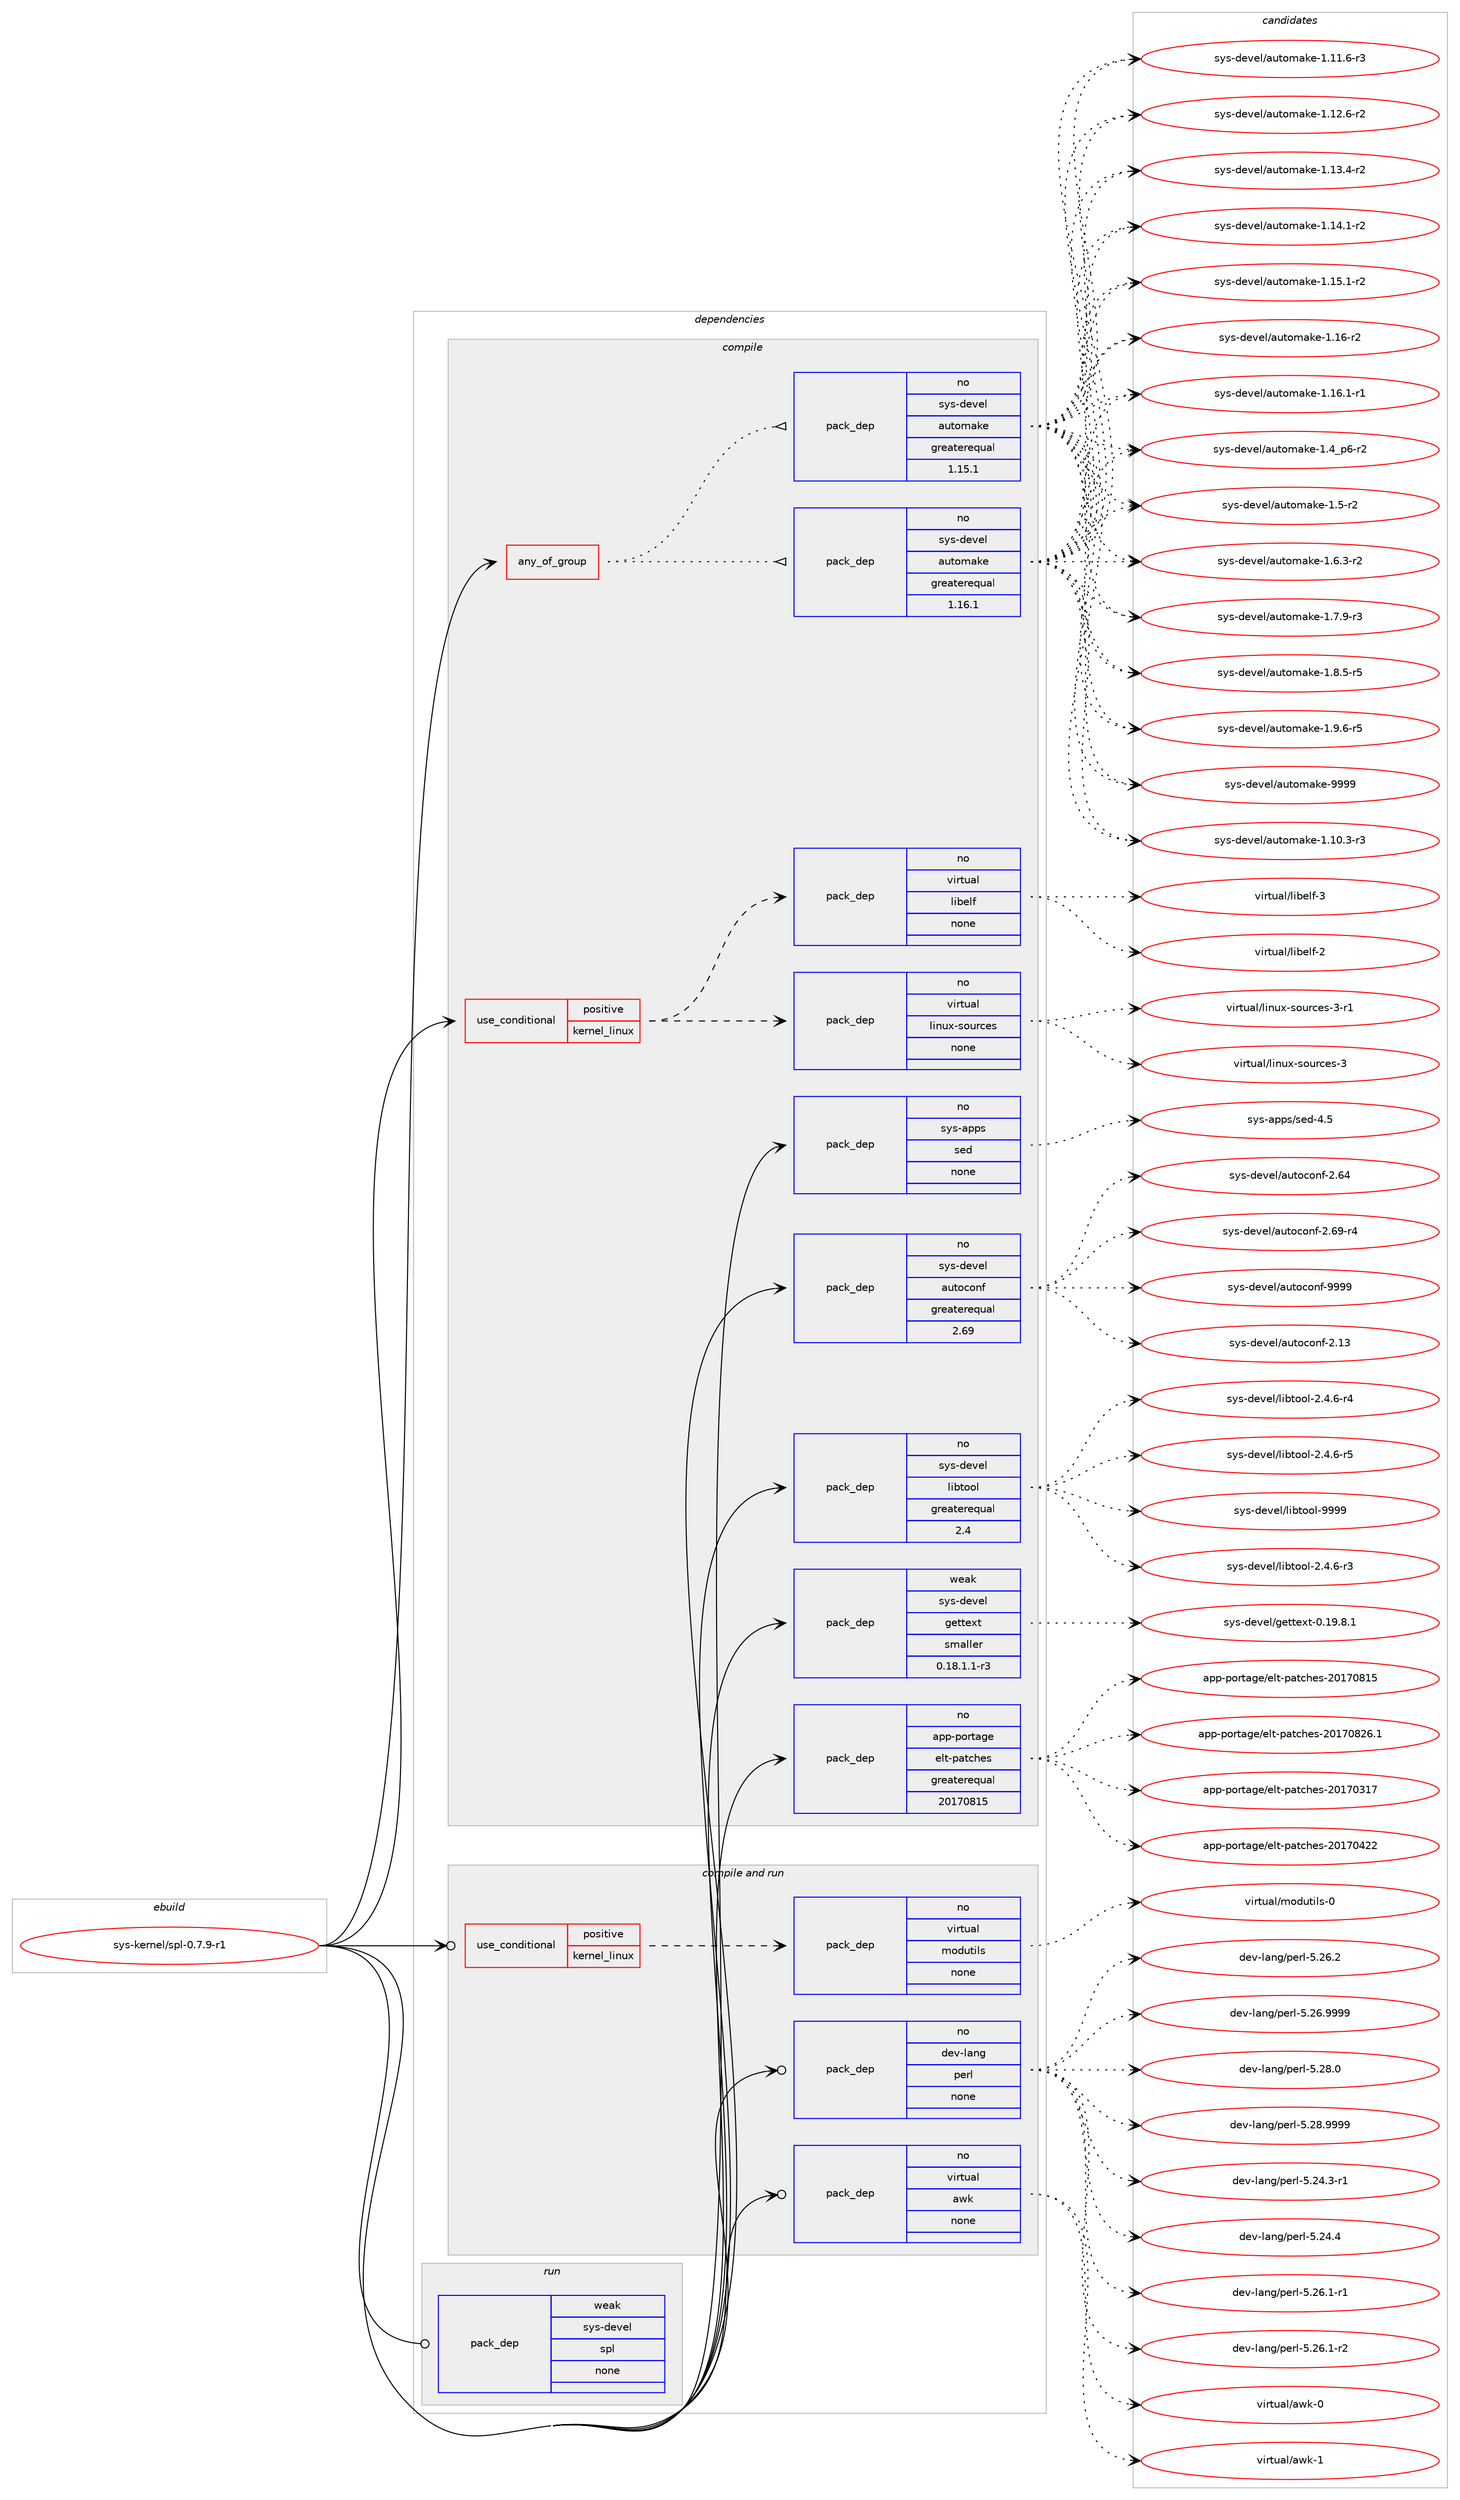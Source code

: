 digraph prolog {

# *************
# Graph options
# *************

newrank=true;
concentrate=true;
compound=true;
graph [rankdir=LR,fontname=Helvetica,fontsize=10,ranksep=1.5];#, ranksep=2.5, nodesep=0.2];
edge  [arrowhead=vee];
node  [fontname=Helvetica,fontsize=10];

# **********
# The ebuild
# **********

subgraph cluster_leftcol {
color=gray;
rank=same;
label=<<i>ebuild</i>>;
id [label="sys-kernel/spl-0.7.9-r1", color=red, width=4, href="../sys-kernel/spl-0.7.9-r1.svg"];
}

# ****************
# The dependencies
# ****************

subgraph cluster_midcol {
color=gray;
label=<<i>dependencies</i>>;
subgraph cluster_compile {
fillcolor="#eeeeee";
style=filled;
label=<<i>compile</i>>;
subgraph any213 {
dependency11000 [label=<<TABLE BORDER="0" CELLBORDER="1" CELLSPACING="0" CELLPADDING="4"><TR><TD CELLPADDING="10">any_of_group</TD></TR></TABLE>>, shape=none, color=red];subgraph pack8585 {
dependency11001 [label=<<TABLE BORDER="0" CELLBORDER="1" CELLSPACING="0" CELLPADDING="4" WIDTH="220"><TR><TD ROWSPAN="6" CELLPADDING="30">pack_dep</TD></TR><TR><TD WIDTH="110">no</TD></TR><TR><TD>sys-devel</TD></TR><TR><TD>automake</TD></TR><TR><TD>greaterequal</TD></TR><TR><TD>1.16.1</TD></TR></TABLE>>, shape=none, color=blue];
}
dependency11000:e -> dependency11001:w [weight=20,style="dotted",arrowhead="oinv"];
subgraph pack8586 {
dependency11002 [label=<<TABLE BORDER="0" CELLBORDER="1" CELLSPACING="0" CELLPADDING="4" WIDTH="220"><TR><TD ROWSPAN="6" CELLPADDING="30">pack_dep</TD></TR><TR><TD WIDTH="110">no</TD></TR><TR><TD>sys-devel</TD></TR><TR><TD>automake</TD></TR><TR><TD>greaterequal</TD></TR><TR><TD>1.15.1</TD></TR></TABLE>>, shape=none, color=blue];
}
dependency11000:e -> dependency11002:w [weight=20,style="dotted",arrowhead="oinv"];
}
id:e -> dependency11000:w [weight=20,style="solid",arrowhead="vee"];
subgraph cond2193 {
dependency11003 [label=<<TABLE BORDER="0" CELLBORDER="1" CELLSPACING="0" CELLPADDING="4"><TR><TD ROWSPAN="3" CELLPADDING="10">use_conditional</TD></TR><TR><TD>positive</TD></TR><TR><TD>kernel_linux</TD></TR></TABLE>>, shape=none, color=red];
subgraph pack8587 {
dependency11004 [label=<<TABLE BORDER="0" CELLBORDER="1" CELLSPACING="0" CELLPADDING="4" WIDTH="220"><TR><TD ROWSPAN="6" CELLPADDING="30">pack_dep</TD></TR><TR><TD WIDTH="110">no</TD></TR><TR><TD>virtual</TD></TR><TR><TD>linux-sources</TD></TR><TR><TD>none</TD></TR><TR><TD></TD></TR></TABLE>>, shape=none, color=blue];
}
dependency11003:e -> dependency11004:w [weight=20,style="dashed",arrowhead="vee"];
subgraph pack8588 {
dependency11005 [label=<<TABLE BORDER="0" CELLBORDER="1" CELLSPACING="0" CELLPADDING="4" WIDTH="220"><TR><TD ROWSPAN="6" CELLPADDING="30">pack_dep</TD></TR><TR><TD WIDTH="110">no</TD></TR><TR><TD>virtual</TD></TR><TR><TD>libelf</TD></TR><TR><TD>none</TD></TR><TR><TD></TD></TR></TABLE>>, shape=none, color=blue];
}
dependency11003:e -> dependency11005:w [weight=20,style="dashed",arrowhead="vee"];
}
id:e -> dependency11003:w [weight=20,style="solid",arrowhead="vee"];
subgraph pack8589 {
dependency11006 [label=<<TABLE BORDER="0" CELLBORDER="1" CELLSPACING="0" CELLPADDING="4" WIDTH="220"><TR><TD ROWSPAN="6" CELLPADDING="30">pack_dep</TD></TR><TR><TD WIDTH="110">no</TD></TR><TR><TD>app-portage</TD></TR><TR><TD>elt-patches</TD></TR><TR><TD>greaterequal</TD></TR><TR><TD>20170815</TD></TR></TABLE>>, shape=none, color=blue];
}
id:e -> dependency11006:w [weight=20,style="solid",arrowhead="vee"];
subgraph pack8590 {
dependency11007 [label=<<TABLE BORDER="0" CELLBORDER="1" CELLSPACING="0" CELLPADDING="4" WIDTH="220"><TR><TD ROWSPAN="6" CELLPADDING="30">pack_dep</TD></TR><TR><TD WIDTH="110">no</TD></TR><TR><TD>sys-apps</TD></TR><TR><TD>sed</TD></TR><TR><TD>none</TD></TR><TR><TD></TD></TR></TABLE>>, shape=none, color=blue];
}
id:e -> dependency11007:w [weight=20,style="solid",arrowhead="vee"];
subgraph pack8591 {
dependency11008 [label=<<TABLE BORDER="0" CELLBORDER="1" CELLSPACING="0" CELLPADDING="4" WIDTH="220"><TR><TD ROWSPAN="6" CELLPADDING="30">pack_dep</TD></TR><TR><TD WIDTH="110">no</TD></TR><TR><TD>sys-devel</TD></TR><TR><TD>autoconf</TD></TR><TR><TD>greaterequal</TD></TR><TR><TD>2.69</TD></TR></TABLE>>, shape=none, color=blue];
}
id:e -> dependency11008:w [weight=20,style="solid",arrowhead="vee"];
subgraph pack8592 {
dependency11009 [label=<<TABLE BORDER="0" CELLBORDER="1" CELLSPACING="0" CELLPADDING="4" WIDTH="220"><TR><TD ROWSPAN="6" CELLPADDING="30">pack_dep</TD></TR><TR><TD WIDTH="110">no</TD></TR><TR><TD>sys-devel</TD></TR><TR><TD>libtool</TD></TR><TR><TD>greaterequal</TD></TR><TR><TD>2.4</TD></TR></TABLE>>, shape=none, color=blue];
}
id:e -> dependency11009:w [weight=20,style="solid",arrowhead="vee"];
subgraph pack8593 {
dependency11010 [label=<<TABLE BORDER="0" CELLBORDER="1" CELLSPACING="0" CELLPADDING="4" WIDTH="220"><TR><TD ROWSPAN="6" CELLPADDING="30">pack_dep</TD></TR><TR><TD WIDTH="110">weak</TD></TR><TR><TD>sys-devel</TD></TR><TR><TD>gettext</TD></TR><TR><TD>smaller</TD></TR><TR><TD>0.18.1.1-r3</TD></TR></TABLE>>, shape=none, color=blue];
}
id:e -> dependency11010:w [weight=20,style="solid",arrowhead="vee"];
}
subgraph cluster_compileandrun {
fillcolor="#eeeeee";
style=filled;
label=<<i>compile and run</i>>;
subgraph cond2194 {
dependency11011 [label=<<TABLE BORDER="0" CELLBORDER="1" CELLSPACING="0" CELLPADDING="4"><TR><TD ROWSPAN="3" CELLPADDING="10">use_conditional</TD></TR><TR><TD>positive</TD></TR><TR><TD>kernel_linux</TD></TR></TABLE>>, shape=none, color=red];
subgraph pack8594 {
dependency11012 [label=<<TABLE BORDER="0" CELLBORDER="1" CELLSPACING="0" CELLPADDING="4" WIDTH="220"><TR><TD ROWSPAN="6" CELLPADDING="30">pack_dep</TD></TR><TR><TD WIDTH="110">no</TD></TR><TR><TD>virtual</TD></TR><TR><TD>modutils</TD></TR><TR><TD>none</TD></TR><TR><TD></TD></TR></TABLE>>, shape=none, color=blue];
}
dependency11011:e -> dependency11012:w [weight=20,style="dashed",arrowhead="vee"];
}
id:e -> dependency11011:w [weight=20,style="solid",arrowhead="odotvee"];
subgraph pack8595 {
dependency11013 [label=<<TABLE BORDER="0" CELLBORDER="1" CELLSPACING="0" CELLPADDING="4" WIDTH="220"><TR><TD ROWSPAN="6" CELLPADDING="30">pack_dep</TD></TR><TR><TD WIDTH="110">no</TD></TR><TR><TD>dev-lang</TD></TR><TR><TD>perl</TD></TR><TR><TD>none</TD></TR><TR><TD></TD></TR></TABLE>>, shape=none, color=blue];
}
id:e -> dependency11013:w [weight=20,style="solid",arrowhead="odotvee"];
subgraph pack8596 {
dependency11014 [label=<<TABLE BORDER="0" CELLBORDER="1" CELLSPACING="0" CELLPADDING="4" WIDTH="220"><TR><TD ROWSPAN="6" CELLPADDING="30">pack_dep</TD></TR><TR><TD WIDTH="110">no</TD></TR><TR><TD>virtual</TD></TR><TR><TD>awk</TD></TR><TR><TD>none</TD></TR><TR><TD></TD></TR></TABLE>>, shape=none, color=blue];
}
id:e -> dependency11014:w [weight=20,style="solid",arrowhead="odotvee"];
}
subgraph cluster_run {
fillcolor="#eeeeee";
style=filled;
label=<<i>run</i>>;
subgraph pack8597 {
dependency11015 [label=<<TABLE BORDER="0" CELLBORDER="1" CELLSPACING="0" CELLPADDING="4" WIDTH="220"><TR><TD ROWSPAN="6" CELLPADDING="30">pack_dep</TD></TR><TR><TD WIDTH="110">weak</TD></TR><TR><TD>sys-devel</TD></TR><TR><TD>spl</TD></TR><TR><TD>none</TD></TR><TR><TD></TD></TR></TABLE>>, shape=none, color=blue];
}
id:e -> dependency11015:w [weight=20,style="solid",arrowhead="odot"];
}
}

# **************
# The candidates
# **************

subgraph cluster_choices {
rank=same;
color=gray;
label=<<i>candidates</i>>;

subgraph choice8585 {
color=black;
nodesep=1;
choice11512111545100101118101108479711711611110997107101454946494846514511451 [label="sys-devel/automake-1.10.3-r3", color=red, width=4,href="../sys-devel/automake-1.10.3-r3.svg"];
choice11512111545100101118101108479711711611110997107101454946494946544511451 [label="sys-devel/automake-1.11.6-r3", color=red, width=4,href="../sys-devel/automake-1.11.6-r3.svg"];
choice11512111545100101118101108479711711611110997107101454946495046544511450 [label="sys-devel/automake-1.12.6-r2", color=red, width=4,href="../sys-devel/automake-1.12.6-r2.svg"];
choice11512111545100101118101108479711711611110997107101454946495146524511450 [label="sys-devel/automake-1.13.4-r2", color=red, width=4,href="../sys-devel/automake-1.13.4-r2.svg"];
choice11512111545100101118101108479711711611110997107101454946495246494511450 [label="sys-devel/automake-1.14.1-r2", color=red, width=4,href="../sys-devel/automake-1.14.1-r2.svg"];
choice11512111545100101118101108479711711611110997107101454946495346494511450 [label="sys-devel/automake-1.15.1-r2", color=red, width=4,href="../sys-devel/automake-1.15.1-r2.svg"];
choice1151211154510010111810110847971171161111099710710145494649544511450 [label="sys-devel/automake-1.16-r2", color=red, width=4,href="../sys-devel/automake-1.16-r2.svg"];
choice11512111545100101118101108479711711611110997107101454946495446494511449 [label="sys-devel/automake-1.16.1-r1", color=red, width=4,href="../sys-devel/automake-1.16.1-r1.svg"];
choice115121115451001011181011084797117116111109971071014549465295112544511450 [label="sys-devel/automake-1.4_p6-r2", color=red, width=4,href="../sys-devel/automake-1.4_p6-r2.svg"];
choice11512111545100101118101108479711711611110997107101454946534511450 [label="sys-devel/automake-1.5-r2", color=red, width=4,href="../sys-devel/automake-1.5-r2.svg"];
choice115121115451001011181011084797117116111109971071014549465446514511450 [label="sys-devel/automake-1.6.3-r2", color=red, width=4,href="../sys-devel/automake-1.6.3-r2.svg"];
choice115121115451001011181011084797117116111109971071014549465546574511451 [label="sys-devel/automake-1.7.9-r3", color=red, width=4,href="../sys-devel/automake-1.7.9-r3.svg"];
choice115121115451001011181011084797117116111109971071014549465646534511453 [label="sys-devel/automake-1.8.5-r5", color=red, width=4,href="../sys-devel/automake-1.8.5-r5.svg"];
choice115121115451001011181011084797117116111109971071014549465746544511453 [label="sys-devel/automake-1.9.6-r5", color=red, width=4,href="../sys-devel/automake-1.9.6-r5.svg"];
choice115121115451001011181011084797117116111109971071014557575757 [label="sys-devel/automake-9999", color=red, width=4,href="../sys-devel/automake-9999.svg"];
dependency11001:e -> choice11512111545100101118101108479711711611110997107101454946494846514511451:w [style=dotted,weight="100"];
dependency11001:e -> choice11512111545100101118101108479711711611110997107101454946494946544511451:w [style=dotted,weight="100"];
dependency11001:e -> choice11512111545100101118101108479711711611110997107101454946495046544511450:w [style=dotted,weight="100"];
dependency11001:e -> choice11512111545100101118101108479711711611110997107101454946495146524511450:w [style=dotted,weight="100"];
dependency11001:e -> choice11512111545100101118101108479711711611110997107101454946495246494511450:w [style=dotted,weight="100"];
dependency11001:e -> choice11512111545100101118101108479711711611110997107101454946495346494511450:w [style=dotted,weight="100"];
dependency11001:e -> choice1151211154510010111810110847971171161111099710710145494649544511450:w [style=dotted,weight="100"];
dependency11001:e -> choice11512111545100101118101108479711711611110997107101454946495446494511449:w [style=dotted,weight="100"];
dependency11001:e -> choice115121115451001011181011084797117116111109971071014549465295112544511450:w [style=dotted,weight="100"];
dependency11001:e -> choice11512111545100101118101108479711711611110997107101454946534511450:w [style=dotted,weight="100"];
dependency11001:e -> choice115121115451001011181011084797117116111109971071014549465446514511450:w [style=dotted,weight="100"];
dependency11001:e -> choice115121115451001011181011084797117116111109971071014549465546574511451:w [style=dotted,weight="100"];
dependency11001:e -> choice115121115451001011181011084797117116111109971071014549465646534511453:w [style=dotted,weight="100"];
dependency11001:e -> choice115121115451001011181011084797117116111109971071014549465746544511453:w [style=dotted,weight="100"];
dependency11001:e -> choice115121115451001011181011084797117116111109971071014557575757:w [style=dotted,weight="100"];
}
subgraph choice8586 {
color=black;
nodesep=1;
choice11512111545100101118101108479711711611110997107101454946494846514511451 [label="sys-devel/automake-1.10.3-r3", color=red, width=4,href="../sys-devel/automake-1.10.3-r3.svg"];
choice11512111545100101118101108479711711611110997107101454946494946544511451 [label="sys-devel/automake-1.11.6-r3", color=red, width=4,href="../sys-devel/automake-1.11.6-r3.svg"];
choice11512111545100101118101108479711711611110997107101454946495046544511450 [label="sys-devel/automake-1.12.6-r2", color=red, width=4,href="../sys-devel/automake-1.12.6-r2.svg"];
choice11512111545100101118101108479711711611110997107101454946495146524511450 [label="sys-devel/automake-1.13.4-r2", color=red, width=4,href="../sys-devel/automake-1.13.4-r2.svg"];
choice11512111545100101118101108479711711611110997107101454946495246494511450 [label="sys-devel/automake-1.14.1-r2", color=red, width=4,href="../sys-devel/automake-1.14.1-r2.svg"];
choice11512111545100101118101108479711711611110997107101454946495346494511450 [label="sys-devel/automake-1.15.1-r2", color=red, width=4,href="../sys-devel/automake-1.15.1-r2.svg"];
choice1151211154510010111810110847971171161111099710710145494649544511450 [label="sys-devel/automake-1.16-r2", color=red, width=4,href="../sys-devel/automake-1.16-r2.svg"];
choice11512111545100101118101108479711711611110997107101454946495446494511449 [label="sys-devel/automake-1.16.1-r1", color=red, width=4,href="../sys-devel/automake-1.16.1-r1.svg"];
choice115121115451001011181011084797117116111109971071014549465295112544511450 [label="sys-devel/automake-1.4_p6-r2", color=red, width=4,href="../sys-devel/automake-1.4_p6-r2.svg"];
choice11512111545100101118101108479711711611110997107101454946534511450 [label="sys-devel/automake-1.5-r2", color=red, width=4,href="../sys-devel/automake-1.5-r2.svg"];
choice115121115451001011181011084797117116111109971071014549465446514511450 [label="sys-devel/automake-1.6.3-r2", color=red, width=4,href="../sys-devel/automake-1.6.3-r2.svg"];
choice115121115451001011181011084797117116111109971071014549465546574511451 [label="sys-devel/automake-1.7.9-r3", color=red, width=4,href="../sys-devel/automake-1.7.9-r3.svg"];
choice115121115451001011181011084797117116111109971071014549465646534511453 [label="sys-devel/automake-1.8.5-r5", color=red, width=4,href="../sys-devel/automake-1.8.5-r5.svg"];
choice115121115451001011181011084797117116111109971071014549465746544511453 [label="sys-devel/automake-1.9.6-r5", color=red, width=4,href="../sys-devel/automake-1.9.6-r5.svg"];
choice115121115451001011181011084797117116111109971071014557575757 [label="sys-devel/automake-9999", color=red, width=4,href="../sys-devel/automake-9999.svg"];
dependency11002:e -> choice11512111545100101118101108479711711611110997107101454946494846514511451:w [style=dotted,weight="100"];
dependency11002:e -> choice11512111545100101118101108479711711611110997107101454946494946544511451:w [style=dotted,weight="100"];
dependency11002:e -> choice11512111545100101118101108479711711611110997107101454946495046544511450:w [style=dotted,weight="100"];
dependency11002:e -> choice11512111545100101118101108479711711611110997107101454946495146524511450:w [style=dotted,weight="100"];
dependency11002:e -> choice11512111545100101118101108479711711611110997107101454946495246494511450:w [style=dotted,weight="100"];
dependency11002:e -> choice11512111545100101118101108479711711611110997107101454946495346494511450:w [style=dotted,weight="100"];
dependency11002:e -> choice1151211154510010111810110847971171161111099710710145494649544511450:w [style=dotted,weight="100"];
dependency11002:e -> choice11512111545100101118101108479711711611110997107101454946495446494511449:w [style=dotted,weight="100"];
dependency11002:e -> choice115121115451001011181011084797117116111109971071014549465295112544511450:w [style=dotted,weight="100"];
dependency11002:e -> choice11512111545100101118101108479711711611110997107101454946534511450:w [style=dotted,weight="100"];
dependency11002:e -> choice115121115451001011181011084797117116111109971071014549465446514511450:w [style=dotted,weight="100"];
dependency11002:e -> choice115121115451001011181011084797117116111109971071014549465546574511451:w [style=dotted,weight="100"];
dependency11002:e -> choice115121115451001011181011084797117116111109971071014549465646534511453:w [style=dotted,weight="100"];
dependency11002:e -> choice115121115451001011181011084797117116111109971071014549465746544511453:w [style=dotted,weight="100"];
dependency11002:e -> choice115121115451001011181011084797117116111109971071014557575757:w [style=dotted,weight="100"];
}
subgraph choice8587 {
color=black;
nodesep=1;
choice118105114116117971084710810511011712045115111117114991011154551 [label="virtual/linux-sources-3", color=red, width=4,href="../virtual/linux-sources-3.svg"];
choice1181051141161179710847108105110117120451151111171149910111545514511449 [label="virtual/linux-sources-3-r1", color=red, width=4,href="../virtual/linux-sources-3-r1.svg"];
dependency11004:e -> choice118105114116117971084710810511011712045115111117114991011154551:w [style=dotted,weight="100"];
dependency11004:e -> choice1181051141161179710847108105110117120451151111171149910111545514511449:w [style=dotted,weight="100"];
}
subgraph choice8588 {
color=black;
nodesep=1;
choice1181051141161179710847108105981011081024550 [label="virtual/libelf-2", color=red, width=4,href="../virtual/libelf-2.svg"];
choice1181051141161179710847108105981011081024551 [label="virtual/libelf-3", color=red, width=4,href="../virtual/libelf-3.svg"];
dependency11005:e -> choice1181051141161179710847108105981011081024550:w [style=dotted,weight="100"];
dependency11005:e -> choice1181051141161179710847108105981011081024551:w [style=dotted,weight="100"];
}
subgraph choice8589 {
color=black;
nodesep=1;
choice97112112451121111141169710310147101108116451129711699104101115455048495548514955 [label="app-portage/elt-patches-20170317", color=red, width=4,href="../app-portage/elt-patches-20170317.svg"];
choice97112112451121111141169710310147101108116451129711699104101115455048495548525050 [label="app-portage/elt-patches-20170422", color=red, width=4,href="../app-portage/elt-patches-20170422.svg"];
choice97112112451121111141169710310147101108116451129711699104101115455048495548564953 [label="app-portage/elt-patches-20170815", color=red, width=4,href="../app-portage/elt-patches-20170815.svg"];
choice971121124511211111411697103101471011081164511297116991041011154550484955485650544649 [label="app-portage/elt-patches-20170826.1", color=red, width=4,href="../app-portage/elt-patches-20170826.1.svg"];
dependency11006:e -> choice97112112451121111141169710310147101108116451129711699104101115455048495548514955:w [style=dotted,weight="100"];
dependency11006:e -> choice97112112451121111141169710310147101108116451129711699104101115455048495548525050:w [style=dotted,weight="100"];
dependency11006:e -> choice97112112451121111141169710310147101108116451129711699104101115455048495548564953:w [style=dotted,weight="100"];
dependency11006:e -> choice971121124511211111411697103101471011081164511297116991041011154550484955485650544649:w [style=dotted,weight="100"];
}
subgraph choice8590 {
color=black;
nodesep=1;
choice11512111545971121121154711510110045524653 [label="sys-apps/sed-4.5", color=red, width=4,href="../sys-apps/sed-4.5.svg"];
dependency11007:e -> choice11512111545971121121154711510110045524653:w [style=dotted,weight="100"];
}
subgraph choice8591 {
color=black;
nodesep=1;
choice115121115451001011181011084797117116111991111101024550464951 [label="sys-devel/autoconf-2.13", color=red, width=4,href="../sys-devel/autoconf-2.13.svg"];
choice115121115451001011181011084797117116111991111101024550465452 [label="sys-devel/autoconf-2.64", color=red, width=4,href="../sys-devel/autoconf-2.64.svg"];
choice1151211154510010111810110847971171161119911111010245504654574511452 [label="sys-devel/autoconf-2.69-r4", color=red, width=4,href="../sys-devel/autoconf-2.69-r4.svg"];
choice115121115451001011181011084797117116111991111101024557575757 [label="sys-devel/autoconf-9999", color=red, width=4,href="../sys-devel/autoconf-9999.svg"];
dependency11008:e -> choice115121115451001011181011084797117116111991111101024550464951:w [style=dotted,weight="100"];
dependency11008:e -> choice115121115451001011181011084797117116111991111101024550465452:w [style=dotted,weight="100"];
dependency11008:e -> choice1151211154510010111810110847971171161119911111010245504654574511452:w [style=dotted,weight="100"];
dependency11008:e -> choice115121115451001011181011084797117116111991111101024557575757:w [style=dotted,weight="100"];
}
subgraph choice8592 {
color=black;
nodesep=1;
choice1151211154510010111810110847108105981161111111084550465246544511451 [label="sys-devel/libtool-2.4.6-r3", color=red, width=4,href="../sys-devel/libtool-2.4.6-r3.svg"];
choice1151211154510010111810110847108105981161111111084550465246544511452 [label="sys-devel/libtool-2.4.6-r4", color=red, width=4,href="../sys-devel/libtool-2.4.6-r4.svg"];
choice1151211154510010111810110847108105981161111111084550465246544511453 [label="sys-devel/libtool-2.4.6-r5", color=red, width=4,href="../sys-devel/libtool-2.4.6-r5.svg"];
choice1151211154510010111810110847108105981161111111084557575757 [label="sys-devel/libtool-9999", color=red, width=4,href="../sys-devel/libtool-9999.svg"];
dependency11009:e -> choice1151211154510010111810110847108105981161111111084550465246544511451:w [style=dotted,weight="100"];
dependency11009:e -> choice1151211154510010111810110847108105981161111111084550465246544511452:w [style=dotted,weight="100"];
dependency11009:e -> choice1151211154510010111810110847108105981161111111084550465246544511453:w [style=dotted,weight="100"];
dependency11009:e -> choice1151211154510010111810110847108105981161111111084557575757:w [style=dotted,weight="100"];
}
subgraph choice8593 {
color=black;
nodesep=1;
choice1151211154510010111810110847103101116116101120116454846495746564649 [label="sys-devel/gettext-0.19.8.1", color=red, width=4,href="../sys-devel/gettext-0.19.8.1.svg"];
dependency11010:e -> choice1151211154510010111810110847103101116116101120116454846495746564649:w [style=dotted,weight="100"];
}
subgraph choice8594 {
color=black;
nodesep=1;
choice11810511411611797108471091111001171161051081154548 [label="virtual/modutils-0", color=red, width=4,href="../virtual/modutils-0.svg"];
dependency11012:e -> choice11810511411611797108471091111001171161051081154548:w [style=dotted,weight="100"];
}
subgraph choice8595 {
color=black;
nodesep=1;
choice100101118451089711010347112101114108455346505246514511449 [label="dev-lang/perl-5.24.3-r1", color=red, width=4,href="../dev-lang/perl-5.24.3-r1.svg"];
choice10010111845108971101034711210111410845534650524652 [label="dev-lang/perl-5.24.4", color=red, width=4,href="../dev-lang/perl-5.24.4.svg"];
choice100101118451089711010347112101114108455346505446494511449 [label="dev-lang/perl-5.26.1-r1", color=red, width=4,href="../dev-lang/perl-5.26.1-r1.svg"];
choice100101118451089711010347112101114108455346505446494511450 [label="dev-lang/perl-5.26.1-r2", color=red, width=4,href="../dev-lang/perl-5.26.1-r2.svg"];
choice10010111845108971101034711210111410845534650544650 [label="dev-lang/perl-5.26.2", color=red, width=4,href="../dev-lang/perl-5.26.2.svg"];
choice10010111845108971101034711210111410845534650544657575757 [label="dev-lang/perl-5.26.9999", color=red, width=4,href="../dev-lang/perl-5.26.9999.svg"];
choice10010111845108971101034711210111410845534650564648 [label="dev-lang/perl-5.28.0", color=red, width=4,href="../dev-lang/perl-5.28.0.svg"];
choice10010111845108971101034711210111410845534650564657575757 [label="dev-lang/perl-5.28.9999", color=red, width=4,href="../dev-lang/perl-5.28.9999.svg"];
dependency11013:e -> choice100101118451089711010347112101114108455346505246514511449:w [style=dotted,weight="100"];
dependency11013:e -> choice10010111845108971101034711210111410845534650524652:w [style=dotted,weight="100"];
dependency11013:e -> choice100101118451089711010347112101114108455346505446494511449:w [style=dotted,weight="100"];
dependency11013:e -> choice100101118451089711010347112101114108455346505446494511450:w [style=dotted,weight="100"];
dependency11013:e -> choice10010111845108971101034711210111410845534650544650:w [style=dotted,weight="100"];
dependency11013:e -> choice10010111845108971101034711210111410845534650544657575757:w [style=dotted,weight="100"];
dependency11013:e -> choice10010111845108971101034711210111410845534650564648:w [style=dotted,weight="100"];
dependency11013:e -> choice10010111845108971101034711210111410845534650564657575757:w [style=dotted,weight="100"];
}
subgraph choice8596 {
color=black;
nodesep=1;
choice1181051141161179710847971191074548 [label="virtual/awk-0", color=red, width=4,href="../virtual/awk-0.svg"];
choice1181051141161179710847971191074549 [label="virtual/awk-1", color=red, width=4,href="../virtual/awk-1.svg"];
dependency11014:e -> choice1181051141161179710847971191074548:w [style=dotted,weight="100"];
dependency11014:e -> choice1181051141161179710847971191074549:w [style=dotted,weight="100"];
}
subgraph choice8597 {
color=black;
nodesep=1;
}
}

}
